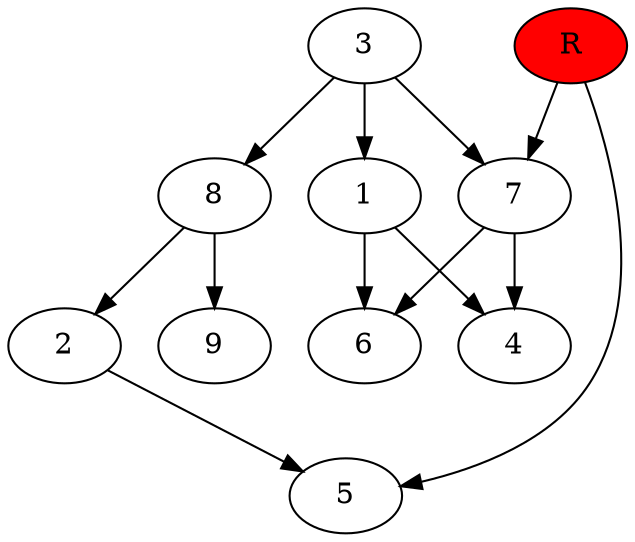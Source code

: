 digraph prb20512 {
	1
	2
	3
	4
	5
	6
	7
	8
	R [fillcolor="#ff0000" style=filled]
	1 -> 4
	1 -> 6
	2 -> 5
	3 -> 1
	3 -> 7
	3 -> 8
	7 -> 4
	7 -> 6
	8 -> 2
	8 -> 9
	R -> 5
	R -> 7
}
